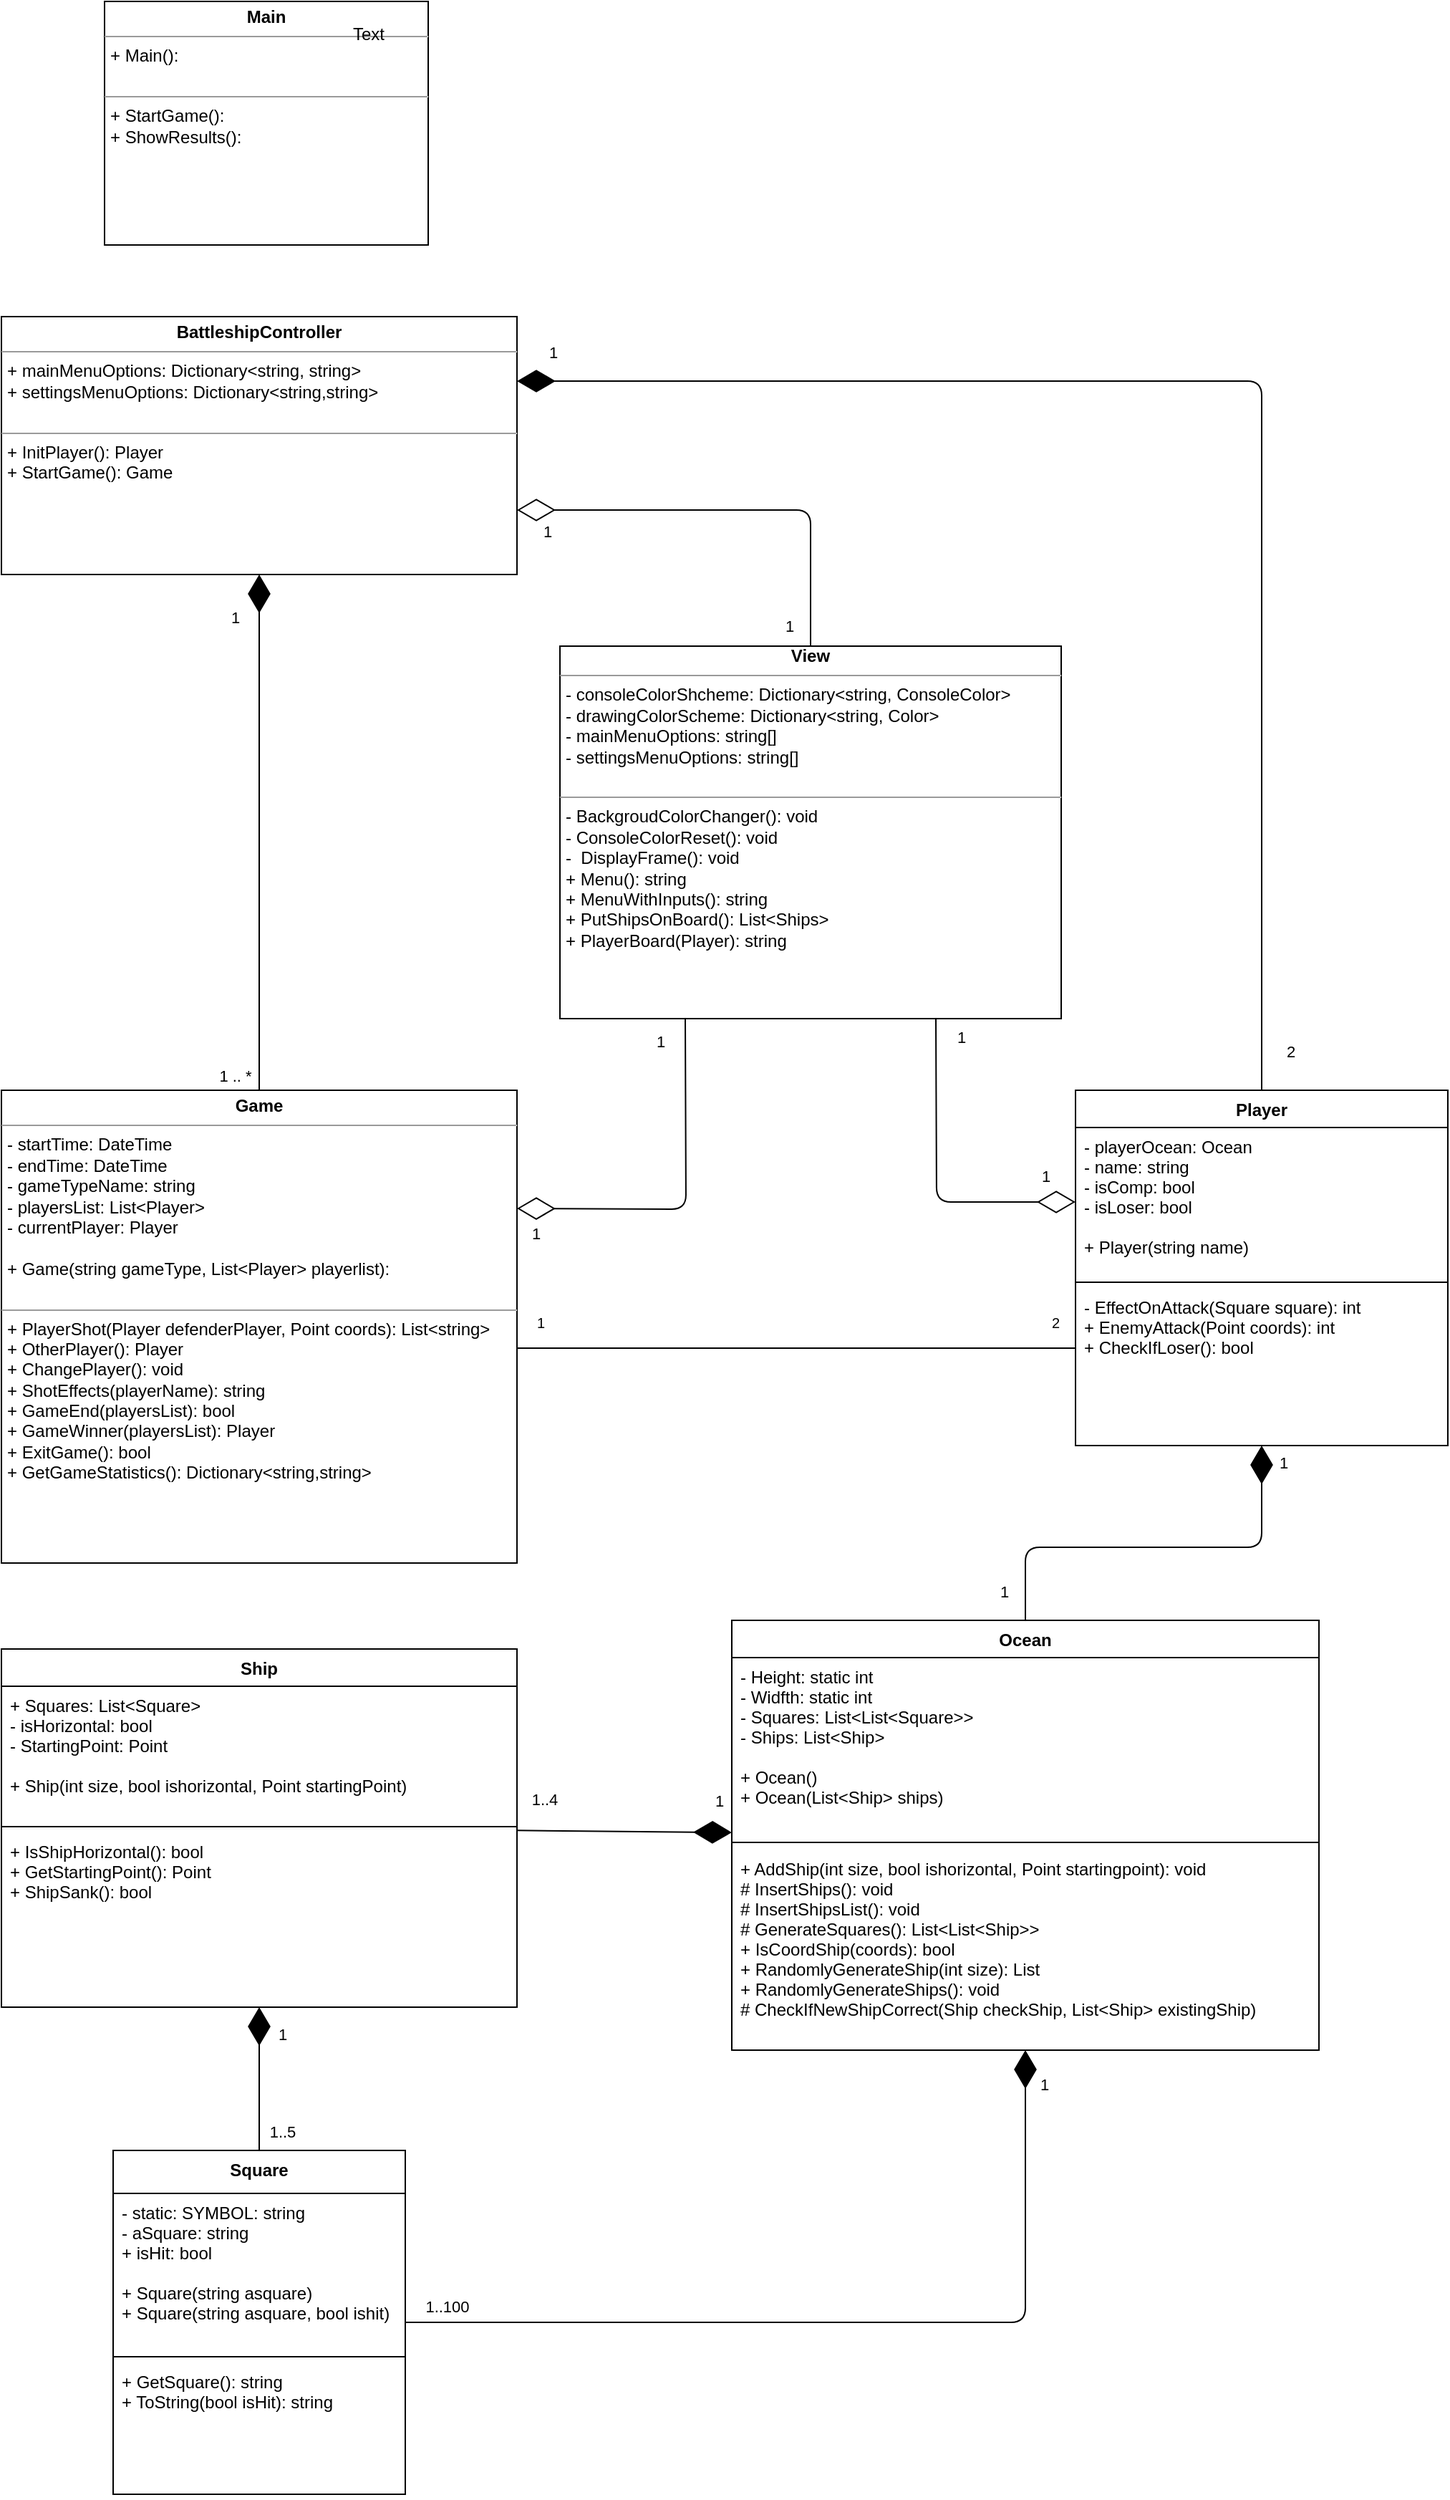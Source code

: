 <mxfile version="13.1.14" type="google"><diagram id="WqYm5joiSSUrJcI7V75g" name="Page-1"><mxGraphModel dx="1646" dy="2041" grid="1" gridSize="10" guides="1" tooltips="1" connect="1" arrows="1" fold="1" page="1" pageScale="1" pageWidth="827" pageHeight="1169" math="0" shadow="0"><root><mxCell id="0"/><mxCell id="1" parent="0"/><mxCell id="OBPzVOfb-bQkmEu8ad0c-3" value="&lt;p style=&quot;margin: 0px ; margin-top: 4px ; text-align: center&quot;&gt;&lt;b&gt;Game&lt;/b&gt;&lt;/p&gt;&lt;hr size=&quot;1&quot;&gt;&lt;p style=&quot;margin: 0px ; margin-left: 4px&quot;&gt;- startTime: DateTime&lt;/p&gt;&lt;p style=&quot;margin: 0px ; margin-left: 4px&quot;&gt;- endTime: DateTime&lt;/p&gt;&lt;p style=&quot;margin: 0px ; margin-left: 4px&quot;&gt;- gameTypeName: string&lt;/p&gt;&lt;p style=&quot;margin: 0px ; margin-left: 4px&quot;&gt;- playersList: List&amp;lt;Player&amp;gt;&lt;/p&gt;&lt;p style=&quot;margin: 0px ; margin-left: 4px&quot;&gt;- currentPlayer: Player&lt;br&gt;&lt;/p&gt;&lt;p style=&quot;margin: 0px ; margin-left: 4px&quot;&gt;&lt;br&gt;&lt;/p&gt;&lt;p style=&quot;margin: 0px ; margin-left: 4px&quot;&gt;+ Game(string gameType, List&amp;lt;Player&amp;gt; playerlist):&lt;br&gt;&lt;/p&gt;&lt;p style=&quot;margin: 0px ; margin-left: 4px&quot;&gt;&lt;br&gt;&lt;/p&gt;&lt;hr size=&quot;1&quot;&gt;&lt;p style=&quot;margin: 0px ; margin-left: 4px&quot;&gt;+ PlayerShot(Player defenderPlayer, Point coords): List&amp;lt;string&amp;gt;&lt;/p&gt;&lt;p style=&quot;margin: 0px ; margin-left: 4px&quot;&gt;+ OtherPlayer(): Player&lt;/p&gt;&lt;p style=&quot;margin: 0px ; margin-left: 4px&quot;&gt;+ ChangePlayer(): void&lt;br&gt;&lt;/p&gt;&lt;p style=&quot;margin: 0px ; margin-left: 4px&quot;&gt;+ ShotEffects(playerName): string&lt;/p&gt;&lt;p style=&quot;margin: 0px ; margin-left: 4px&quot;&gt;+ GameEnd(playersList): bool&lt;br&gt;&lt;/p&gt;&lt;p style=&quot;margin: 0px ; margin-left: 4px&quot;&gt;+ GameWinner(playersList): Player&lt;/p&gt;&lt;p style=&quot;margin: 0px ; margin-left: 4px&quot;&gt;+ ExitGame(): bool&lt;/p&gt;&lt;p style=&quot;margin: 0px ; margin-left: 4px&quot;&gt;+ GetGameStatistics(): Dictionary&amp;lt;string,string&amp;gt;&lt;br&gt;&lt;/p&gt;" style="verticalAlign=top;align=left;overflow=fill;fontSize=12;fontFamily=Helvetica;html=1;" parent="1" vertex="1"><mxGeometry x="120" y="-130" width="360" height="330" as="geometry"/></mxCell><mxCell id="OBPzVOfb-bQkmEu8ad0c-4" value="&lt;p style=&quot;margin: 0px ; margin-top: 4px ; text-align: center&quot;&gt;&lt;b&gt;Main&lt;/b&gt;&lt;/p&gt;&lt;hr size=&quot;1&quot;&gt;&lt;p style=&quot;margin: 0px ; margin-left: 4px&quot;&gt;+ Main():&lt;/p&gt;&lt;p style=&quot;margin: 0px ; margin-left: 4px&quot;&gt;&lt;br&gt;&lt;/p&gt;&lt;hr size=&quot;1&quot;&gt;&lt;p style=&quot;margin: 0px ; margin-left: 4px&quot;&gt;+ StartGame():&lt;/p&gt;&lt;p style=&quot;margin: 0px ; margin-left: 4px&quot;&gt;+ ShowResults():&lt;/p&gt;&lt;p style=&quot;margin: 0px ; margin-left: 4px&quot;&gt;&lt;br&gt;&lt;/p&gt;" style="verticalAlign=top;align=left;overflow=fill;fontSize=12;fontFamily=Helvetica;html=1;" parent="1" vertex="1"><mxGeometry x="192" y="-890" width="226" height="170" as="geometry"/></mxCell><mxCell id="q5IXd9piBRv_STmq5UXT-11" value="Text" style="text;html=1;align=center;verticalAlign=middle;resizable=0;points=[];autosize=1;" vertex="1" parent="OBPzVOfb-bQkmEu8ad0c-4"><mxGeometry x="163.5" y="13" width="40" height="20" as="geometry"/></mxCell><mxCell id="OBPzVOfb-bQkmEu8ad0c-5" value="&lt;div align=&quot;center&quot;&gt;&lt;b&gt;View&lt;/b&gt;&lt;/div&gt;&lt;hr size=&quot;1&quot;&gt;&lt;p style=&quot;margin: 0px ; margin-left: 4px&quot;&gt;- consoleColorShcheme: Dictionary&amp;lt;string, ConsoleColor&amp;gt;&lt;/p&gt;&lt;p style=&quot;margin: 0px ; margin-left: 4px&quot;&gt;- drawingColorScheme: Dictionary&amp;lt;string, Color&amp;gt;&lt;br&gt;&lt;/p&gt;&lt;p style=&quot;margin: 0px ; margin-left: 4px&quot;&gt;- mainMenuOptions: string[]&lt;/p&gt;&lt;p style=&quot;margin: 0px ; margin-left: 4px&quot;&gt;- settingsMenuOptions: string[]&lt;br&gt;&lt;/p&gt;&lt;p style=&quot;margin: 0px ; margin-left: 4px&quot;&gt;&lt;br&gt;&lt;/p&gt;&lt;hr size=&quot;1&quot;&gt;&lt;p style=&quot;margin: 0px ; margin-left: 4px&quot;&gt;- BackgroudColorChanger(): void&lt;/p&gt;&lt;p style=&quot;margin: 0px ; margin-left: 4px&quot;&gt;- ConsoleColorReset(): void&lt;/p&gt;&lt;p style=&quot;margin: 0px ; margin-left: 4px&quot;&gt;-&amp;nbsp; DisplayFrame(): void&lt;br&gt;&lt;/p&gt;&lt;p style=&quot;margin: 0px ; margin-left: 4px&quot;&gt;+ Menu(): string&lt;br&gt;&lt;/p&gt;&lt;p style=&quot;margin: 0px ; margin-left: 4px&quot;&gt;+ MenuWithInputs(): string&lt;br&gt;&lt;/p&gt;&lt;p style=&quot;margin: 0px ; margin-left: 4px&quot;&gt;+ PutShipsOnBoard(): List&amp;lt;Ships&amp;gt;&lt;/p&gt;&lt;p style=&quot;margin: 0px ; margin-left: 4px&quot;&gt;+ PlayerBoard(Player): string&lt;br&gt;&lt;/p&gt;" style="verticalAlign=top;align=left;overflow=fill;fontSize=12;fontFamily=Helvetica;html=1;" parent="1" vertex="1"><mxGeometry x="510" y="-440" width="350" height="260" as="geometry"/></mxCell><object label="" placeholders="1" id="75yQYSMLNMDLSjtFaGEJ-11"><mxCell style="endArrow=diamondThin;endFill=1;endSize=24;html=1;" parent="1" source="n3iTfuI_WsvS8ELYxzIs-9" target="n3iTfuI_WsvS8ELYxzIs-18" edge="1"><mxGeometry width="160" relative="1" as="geometry"><mxPoint x="540" y="600" as="sourcePoint"/><mxPoint x="700" y="600" as="targetPoint"/><Array as="points"><mxPoint x="835" y="730"/></Array></mxGeometry></mxCell></object><mxCell id="75yQYSMLNMDLSjtFaGEJ-12" value="1" style="edgeLabel;html=1;align=center;verticalAlign=middle;resizable=0;points=[];" parent="75yQYSMLNMDLSjtFaGEJ-11" vertex="1" connectable="0"><mxGeometry x="0.924" y="2" relative="1" as="geometry"><mxPoint x="14.87" as="offset"/></mxGeometry></mxCell><mxCell id="75yQYSMLNMDLSjtFaGEJ-13" value="1..100" style="edgeLabel;html=1;align=center;verticalAlign=middle;resizable=0;points=[];" parent="75yQYSMLNMDLSjtFaGEJ-11" vertex="1" connectable="0"><mxGeometry x="-0.958" relative="1" as="geometry"><mxPoint x="16.23" y="-11.54" as="offset"/></mxGeometry></mxCell><object label="" placeholders="1" id="75yQYSMLNMDLSjtFaGEJ-14"><mxCell style="endArrow=diamondThin;endFill=1;endSize=24;html=1;exitX=0.5;exitY=0;exitDx=0;exitDy=0;" parent="1" source="n3iTfuI_WsvS8ELYxzIs-9" target="_Z2gZEgd2pqQ_VvyHOUR-2" edge="1"><mxGeometry width="160" relative="1" as="geometry"><mxPoint x="220.0" y="583.66" as="sourcePoint"/><mxPoint x="392" y="450" as="targetPoint"/></mxGeometry></mxCell></object><mxCell id="75yQYSMLNMDLSjtFaGEJ-15" value="1" style="edgeLabel;html=1;align=center;verticalAlign=middle;resizable=0;points=[];" parent="75yQYSMLNMDLSjtFaGEJ-14" vertex="1" connectable="0"><mxGeometry x="0.924" y="2" relative="1" as="geometry"><mxPoint x="18" y="15" as="offset"/></mxGeometry></mxCell><mxCell id="75yQYSMLNMDLSjtFaGEJ-16" value="1..5" style="edgeLabel;html=1;align=center;verticalAlign=middle;resizable=0;points=[];" parent="75yQYSMLNMDLSjtFaGEJ-14" vertex="1" connectable="0"><mxGeometry x="-0.958" relative="1" as="geometry"><mxPoint x="16" y="-11.54" as="offset"/></mxGeometry></mxCell><object label="" placeholders="1" id="75yQYSMLNMDLSjtFaGEJ-17"><mxCell style="endArrow=diamondThin;endFill=1;endSize=24;html=1;" parent="1" source="_Z2gZEgd2pqQ_VvyHOUR-2" target="n3iTfuI_WsvS8ELYxzIs-18" edge="1"><mxGeometry width="160" relative="1" as="geometry"><mxPoint x="520" y="340" as="sourcePoint"/><mxPoint x="590" y="380" as="targetPoint"/></mxGeometry></mxCell></object><mxCell id="75yQYSMLNMDLSjtFaGEJ-18" value="1" style="edgeLabel;html=1;align=center;verticalAlign=middle;resizable=0;points=[];" parent="75yQYSMLNMDLSjtFaGEJ-17" vertex="1" connectable="0"><mxGeometry x="0.924" y="2" relative="1" as="geometry"><mxPoint x="-3.6" y="-20" as="offset"/></mxGeometry></mxCell><mxCell id="75yQYSMLNMDLSjtFaGEJ-19" value="1..4" style="edgeLabel;html=1;align=center;verticalAlign=middle;resizable=0;points=[];" parent="75yQYSMLNMDLSjtFaGEJ-17" vertex="1" connectable="0"><mxGeometry x="-0.958" relative="1" as="geometry"><mxPoint x="16" y="-22" as="offset"/></mxGeometry></mxCell><mxCell id="75yQYSMLNMDLSjtFaGEJ-20" style="edgeStyle=orthogonalEdgeStyle;rounded=1;orthogonalLoop=1;jettySize=auto;html=1;endFill=1;endArrow=diamondThin;endSize=24;exitX=0.5;exitY=0;exitDx=0;exitDy=0;" parent="1" source="n3iTfuI_WsvS8ELYxzIs-18" target="n3iTfuI_WsvS8ELYxzIs-22" edge="1"><mxGeometry relative="1" as="geometry"/></mxCell><mxCell id="75yQYSMLNMDLSjtFaGEJ-21" value="1" style="edgeLabel;html=1;align=center;verticalAlign=middle;resizable=0;points=[];" parent="75yQYSMLNMDLSjtFaGEJ-20" vertex="1" connectable="0"><mxGeometry x="0.921" y="1" relative="1" as="geometry"><mxPoint x="16" as="offset"/></mxGeometry></mxCell><mxCell id="75yQYSMLNMDLSjtFaGEJ-22" value="1" style="edgeLabel;html=1;align=center;verticalAlign=middle;resizable=0;points=[];" parent="75yQYSMLNMDLSjtFaGEJ-20" vertex="1" connectable="0"><mxGeometry x="-0.906" relative="1" as="geometry"><mxPoint x="-15" y="-6.29" as="offset"/></mxGeometry></mxCell><mxCell id="75yQYSMLNMDLSjtFaGEJ-23" value="" style="endArrow=none;html=1;edgeStyle=orthogonalEdgeStyle;" parent="1" source="OBPzVOfb-bQkmEu8ad0c-3" target="n3iTfuI_WsvS8ELYxzIs-22" edge="1"><mxGeometry relative="1" as="geometry"><mxPoint x="430" y="40" as="sourcePoint"/><mxPoint x="590" y="40" as="targetPoint"/><Array as="points"><mxPoint x="490" y="50"/><mxPoint x="490" y="50"/></Array></mxGeometry></mxCell><mxCell id="75yQYSMLNMDLSjtFaGEJ-24" value="1" style="resizable=0;html=1;align=left;verticalAlign=bottom;labelBackgroundColor=#ffffff;fontSize=10;" parent="75yQYSMLNMDLSjtFaGEJ-23" connectable="0" vertex="1"><mxGeometry x="-1" relative="1" as="geometry"><mxPoint x="11.5" y="-10" as="offset"/></mxGeometry></mxCell><mxCell id="75yQYSMLNMDLSjtFaGEJ-25" value="2" style="resizable=0;html=1;align=right;verticalAlign=bottom;labelBackgroundColor=#ffffff;fontSize=10;" parent="75yQYSMLNMDLSjtFaGEJ-23" connectable="0" vertex="1"><mxGeometry x="1" relative="1" as="geometry"><mxPoint x="-10.5" y="-10" as="offset"/></mxGeometry></mxCell><mxCell id="55NvqDnz5QuNAKNshnML-3" value="&lt;p style=&quot;margin: 0px ; margin-top: 4px ; text-align: center&quot;&gt;&lt;b&gt;BattleshipController&lt;/b&gt;&lt;br&gt;&lt;/p&gt;&lt;hr size=&quot;1&quot;&gt;&lt;p style=&quot;margin: 0px ; margin-left: 4px&quot;&gt;+ mainMenuOptions: Dictionary&amp;lt;string, string&amp;gt;&lt;/p&gt;&lt;p style=&quot;margin: 0px ; margin-left: 4px&quot;&gt;+ settingsMenuOptions: Dictionary&amp;lt;string,string&amp;gt;&lt;/p&gt;&lt;p style=&quot;margin: 0px ; margin-left: 4px&quot;&gt;&lt;br&gt;&lt;/p&gt;&lt;hr size=&quot;1&quot;&gt;&lt;p style=&quot;margin: 0px ; margin-left: 4px&quot;&gt;+ InitPlayer(): Player&lt;br&gt;&lt;/p&gt;&lt;p style=&quot;margin: 0px ; margin-left: 4px&quot;&gt;+ StartGame(): Game&lt;br&gt;&lt;/p&gt;" style="verticalAlign=top;align=left;overflow=fill;fontSize=12;fontFamily=Helvetica;html=1;" parent="1" vertex="1"><mxGeometry x="120" y="-670" width="360" height="180" as="geometry"/></mxCell><mxCell id="n3iTfuI_WsvS8ELYxzIs-18" value="Ocean" style="swimlane;fontStyle=1;align=center;verticalAlign=top;childLayout=stackLayout;horizontal=1;startSize=26;horizontalStack=0;resizeParent=1;resizeParentMax=0;resizeLast=0;collapsible=1;marginBottom=0;" parent="1" vertex="1"><mxGeometry x="630" y="240" width="410" height="300" as="geometry"/></mxCell><mxCell id="n3iTfuI_WsvS8ELYxzIs-19" value="- Height: static int&#xA;- Widfth: static int&#xA;- Squares: List&lt;List&lt;Square&gt;&gt;&#xA;- Ships: List&lt;Ship&gt; &#xA;&#xA;+ Ocean()&#xA;+ Ocean(List&lt;Ship&gt; ships)&#xA;&#xA;&#xA;&#xA;" style="text;strokeColor=none;fillColor=none;align=left;verticalAlign=top;spacingLeft=4;spacingRight=4;overflow=hidden;rotatable=0;points=[[0,0.5],[1,0.5]];portConstraint=eastwest;" parent="n3iTfuI_WsvS8ELYxzIs-18" vertex="1"><mxGeometry y="26" width="410" height="124" as="geometry"/></mxCell><mxCell id="n3iTfuI_WsvS8ELYxzIs-20" value="" style="line;strokeWidth=1;fillColor=none;align=left;verticalAlign=middle;spacingTop=-1;spacingLeft=3;spacingRight=3;rotatable=0;labelPosition=right;points=[];portConstraint=eastwest;" parent="n3iTfuI_WsvS8ELYxzIs-18" vertex="1"><mxGeometry y="150" width="410" height="10" as="geometry"/></mxCell><mxCell id="n3iTfuI_WsvS8ELYxzIs-21" value="+ AddShip(int size, bool ishorizontal, Point startingpoint): void&#xA;# InsertShips(): void&#xA;# InsertShipsList(): void&#xA;# GenerateSquares(): List&lt;List&lt;Ship&gt;&gt;&#xA;+ IsCoordShip(coords): bool&#xA;+ RandomlyGenerateShip(int size): List&#xA;+ RandomlyGenerateShips(): void&#xA;# CheckIfNewShipCorrect(Ship checkShip, List&lt;Ship&gt; existingShip)&#xA;&#xA;&#xA;" style="text;strokeColor=none;fillColor=none;align=left;verticalAlign=top;spacingLeft=4;spacingRight=4;overflow=hidden;rotatable=0;points=[[0,0.5],[1,0.5]];portConstraint=eastwest;" parent="n3iTfuI_WsvS8ELYxzIs-18" vertex="1"><mxGeometry y="160" width="410" height="140" as="geometry"/></mxCell><mxCell id="_Z2gZEgd2pqQ_VvyHOUR-2" value="Ship" style="swimlane;fontStyle=1;align=center;verticalAlign=top;childLayout=stackLayout;horizontal=1;startSize=26;horizontalStack=0;resizeParent=1;resizeParentMax=0;resizeLast=0;collapsible=1;marginBottom=0;strokeColor=#000000;" parent="1" vertex="1"><mxGeometry x="120" y="260" width="360" height="250" as="geometry"/></mxCell><mxCell id="_Z2gZEgd2pqQ_VvyHOUR-3" value="+ Squares: List&lt;Square&gt;&#xA;- isHorizontal: bool&#xA;- StartingPoint: Point&#xA;&#xA;+ Ship(int size, bool ishorizontal, Point startingPoint)" style="text;strokeColor=none;fillColor=none;align=left;verticalAlign=top;spacingLeft=4;spacingRight=4;overflow=hidden;rotatable=0;points=[[0,0.5],[1,0.5]];portConstraint=eastwest;" parent="_Z2gZEgd2pqQ_VvyHOUR-2" vertex="1"><mxGeometry y="26" width="360" height="94" as="geometry"/></mxCell><mxCell id="_Z2gZEgd2pqQ_VvyHOUR-4" value="" style="line;strokeWidth=1;fillColor=none;align=left;verticalAlign=middle;spacingTop=-1;spacingLeft=3;spacingRight=3;rotatable=0;labelPosition=right;points=[];portConstraint=eastwest;" parent="_Z2gZEgd2pqQ_VvyHOUR-2" vertex="1"><mxGeometry y="120" width="360" height="8" as="geometry"/></mxCell><mxCell id="_Z2gZEgd2pqQ_VvyHOUR-5" value="+ IsShipHorizontal(): bool&#xA;+ GetStartingPoint(): Point&#xA;+ ShipSank(): bool&#xA;" style="text;strokeColor=none;fillColor=none;align=left;verticalAlign=top;spacingLeft=4;spacingRight=4;overflow=hidden;rotatable=0;points=[[0,0.5],[1,0.5]];portConstraint=eastwest;" parent="_Z2gZEgd2pqQ_VvyHOUR-2" vertex="1"><mxGeometry y="128" width="360" height="122" as="geometry"/></mxCell><mxCell id="q5IXd9piBRv_STmq5UXT-3" value="" style="endArrow=diamondThin;endFill=1;endSize=24;html=1;" edge="1" parent="1" source="OBPzVOfb-bQkmEu8ad0c-3" target="55NvqDnz5QuNAKNshnML-3"><mxGeometry width="160" relative="1" as="geometry"><mxPoint x="510" y="-130" as="sourcePoint"/><mxPoint x="670" y="-130" as="targetPoint"/></mxGeometry></mxCell><mxCell id="q5IXd9piBRv_STmq5UXT-5" value="1" style="edgeLabel;html=1;align=center;verticalAlign=middle;resizable=0;points=[];" vertex="1" connectable="0" parent="q5IXd9piBRv_STmq5UXT-3"><mxGeometry x="0.836" y="-2" relative="1" as="geometry"><mxPoint x="-19.61" as="offset"/></mxGeometry></mxCell><mxCell id="q5IXd9piBRv_STmq5UXT-6" value="1 .. *" style="edgeLabel;html=1;align=center;verticalAlign=middle;resizable=0;points=[];" vertex="1" connectable="0" parent="q5IXd9piBRv_STmq5UXT-3"><mxGeometry x="-0.593" y="2" relative="1" as="geometry"><mxPoint x="-15.23" y="63.34" as="offset"/></mxGeometry></mxCell><mxCell id="q5IXd9piBRv_STmq5UXT-8" value="" style="endArrow=diamondThin;endFill=1;endSize=24;html=1;entryX=1;entryY=0.25;entryDx=0;entryDy=0;" edge="1" parent="1" source="n3iTfuI_WsvS8ELYxzIs-22" target="55NvqDnz5QuNAKNshnML-3"><mxGeometry width="160" relative="1" as="geometry"><mxPoint x="850" y="-300" as="sourcePoint"/><mxPoint x="690" y="-300" as="targetPoint"/><Array as="points"><mxPoint x="1000" y="-625"/></Array></mxGeometry></mxCell><mxCell id="q5IXd9piBRv_STmq5UXT-9" value="1" style="edgeLabel;html=1;align=center;verticalAlign=middle;resizable=0;points=[];" vertex="1" connectable="0" parent="q5IXd9piBRv_STmq5UXT-8"><mxGeometry x="0.952" y="-4" relative="1" as="geometry"><mxPoint y="-16" as="offset"/></mxGeometry></mxCell><mxCell id="q5IXd9piBRv_STmq5UXT-10" value="2" style="edgeLabel;html=1;align=center;verticalAlign=middle;resizable=0;points=[];" vertex="1" connectable="0" parent="q5IXd9piBRv_STmq5UXT-8"><mxGeometry x="-0.946" y="1" relative="1" as="geometry"><mxPoint x="21" as="offset"/></mxGeometry></mxCell><mxCell id="q5IXd9piBRv_STmq5UXT-13" value="" style="endArrow=diamondThin;endFill=0;endSize=24;html=1;entryX=1;entryY=0.25;entryDx=0;entryDy=0;exitX=0.25;exitY=1;exitDx=0;exitDy=0;" edge="1" parent="1" source="OBPzVOfb-bQkmEu8ad0c-5" target="OBPzVOfb-bQkmEu8ad0c-3"><mxGeometry width="160" relative="1" as="geometry"><mxPoint x="530" y="-120" as="sourcePoint"/><mxPoint x="690" y="-120" as="targetPoint"/><Array as="points"><mxPoint x="598" y="-47"/></Array></mxGeometry></mxCell><mxCell id="q5IXd9piBRv_STmq5UXT-14" value="1" style="edgeLabel;html=1;align=center;verticalAlign=middle;resizable=0;points=[];" vertex="1" connectable="0" parent="q5IXd9piBRv_STmq5UXT-13"><mxGeometry x="0.897" y="2" relative="1" as="geometry"><mxPoint y="15.45" as="offset"/></mxGeometry></mxCell><mxCell id="q5IXd9piBRv_STmq5UXT-15" value="1" style="edgeLabel;html=1;align=center;verticalAlign=middle;resizable=0;points=[];" vertex="1" connectable="0" parent="q5IXd9piBRv_STmq5UXT-13"><mxGeometry x="-0.878" y="5" relative="1" as="geometry"><mxPoint x="-22.56" as="offset"/></mxGeometry></mxCell><mxCell id="q5IXd9piBRv_STmq5UXT-16" value="" style="endArrow=diamondThin;endFill=0;endSize=24;html=1;entryX=0;entryY=0.5;entryDx=0;entryDy=0;exitX=0.75;exitY=1;exitDx=0;exitDy=0;" edge="1" parent="1" source="OBPzVOfb-bQkmEu8ad0c-5" target="n3iTfuI_WsvS8ELYxzIs-23"><mxGeometry width="160" relative="1" as="geometry"><mxPoint x="520" y="-120" as="sourcePoint"/><mxPoint x="680" y="-120" as="targetPoint"/><Array as="points"><mxPoint x="773" y="-52"/></Array></mxGeometry></mxCell><mxCell id="q5IXd9piBRv_STmq5UXT-17" value="1" style="edgeLabel;html=1;align=center;verticalAlign=middle;resizable=0;points=[];" vertex="1" connectable="0" parent="q5IXd9piBRv_STmq5UXT-16"><mxGeometry x="-0.89" y="1" relative="1" as="geometry"><mxPoint x="16.45" as="offset"/></mxGeometry></mxCell><mxCell id="q5IXd9piBRv_STmq5UXT-18" value="1" style="edgeLabel;html=1;align=center;verticalAlign=middle;resizable=0;points=[];" vertex="1" connectable="0" parent="q5IXd9piBRv_STmq5UXT-16"><mxGeometry x="0.812" relative="1" as="geometry"><mxPoint y="-18" as="offset"/></mxGeometry></mxCell><mxCell id="q5IXd9piBRv_STmq5UXT-19" value="" style="endArrow=diamondThin;endFill=0;endSize=24;html=1;entryX=1;entryY=0.75;entryDx=0;entryDy=0;exitX=0.5;exitY=0;exitDx=0;exitDy=0;" edge="1" parent="1" source="OBPzVOfb-bQkmEu8ad0c-5" target="55NvqDnz5QuNAKNshnML-3"><mxGeometry width="160" relative="1" as="geometry"><mxPoint x="590" y="-530" as="sourcePoint"/><mxPoint x="750" y="-530" as="targetPoint"/><Array as="points"><mxPoint x="685" y="-535"/></Array></mxGeometry></mxCell><mxCell id="q5IXd9piBRv_STmq5UXT-20" value="1" style="edgeLabel;html=1;align=center;verticalAlign=middle;resizable=0;points=[];" vertex="1" connectable="0" parent="q5IXd9piBRv_STmq5UXT-19"><mxGeometry x="0.859" y="3" relative="1" as="geometry"><mxPoint y="12" as="offset"/></mxGeometry></mxCell><mxCell id="q5IXd9piBRv_STmq5UXT-21" value="1" style="edgeLabel;html=1;align=center;verticalAlign=middle;resizable=0;points=[];" vertex="1" connectable="0" parent="q5IXd9piBRv_STmq5UXT-19"><mxGeometry x="-0.907" y="-2" relative="1" as="geometry"><mxPoint x="-17" as="offset"/></mxGeometry></mxCell><mxCell id="n3iTfuI_WsvS8ELYxzIs-22" value="Player" style="swimlane;fontStyle=1;align=center;verticalAlign=top;childLayout=stackLayout;horizontal=1;startSize=26;horizontalStack=0;resizeParent=1;resizeParentMax=0;resizeLast=0;collapsible=1;marginBottom=0;" parent="1" vertex="1"><mxGeometry x="870" y="-130" width="260" height="248" as="geometry"/></mxCell><mxCell id="n3iTfuI_WsvS8ELYxzIs-23" value="- playerOcean: Ocean&#xA;- name: string&#xA;- isComp: bool&#xA;- isLoser: bool&#xA;&#xA;+ Player(string name)&#xA;" style="text;strokeColor=none;fillColor=none;align=left;verticalAlign=top;spacingLeft=4;spacingRight=4;overflow=hidden;rotatable=0;points=[[0,0.5],[1,0.5]];portConstraint=eastwest;" parent="n3iTfuI_WsvS8ELYxzIs-22" vertex="1"><mxGeometry y="26" width="260" height="104" as="geometry"/></mxCell><mxCell id="n3iTfuI_WsvS8ELYxzIs-24" value="" style="line;strokeWidth=1;fillColor=none;align=left;verticalAlign=middle;spacingTop=-1;spacingLeft=3;spacingRight=3;rotatable=0;labelPosition=right;points=[];portConstraint=eastwest;" parent="n3iTfuI_WsvS8ELYxzIs-22" vertex="1"><mxGeometry y="130" width="260" height="8" as="geometry"/></mxCell><mxCell id="n3iTfuI_WsvS8ELYxzIs-25" value="- EffectOnAttack(Square square): int&#xA;+ EnemyAttack(Point coords): int&#xA;+ CheckIfLoser(): bool&#xA;" style="text;strokeColor=none;fillColor=none;align=left;verticalAlign=top;spacingLeft=4;spacingRight=4;overflow=hidden;rotatable=0;points=[[0,0.5],[1,0.5]];portConstraint=eastwest;" parent="n3iTfuI_WsvS8ELYxzIs-22" vertex="1"><mxGeometry y="138" width="260" height="110" as="geometry"/></mxCell><mxCell id="n3iTfuI_WsvS8ELYxzIs-9" value="Square" style="swimlane;fontStyle=1;align=center;verticalAlign=top;childLayout=stackLayout;horizontal=1;startSize=30;horizontalStack=0;resizeParent=1;resizeParentMax=0;resizeLast=0;collapsible=1;marginBottom=0;" parent="1" vertex="1"><mxGeometry x="198" y="610" width="204" height="240" as="geometry"/></mxCell><mxCell id="n3iTfuI_WsvS8ELYxzIs-10" value="- static: SYMBOL: string&#xA;- aSquare: string&#xA;+ isHit: bool&#xA;&#xA;+ Square(string asquare)&#xA;+ Square(string asquare, bool ishit)&#xA;&#xA;" style="text;strokeColor=none;fillColor=none;align=left;verticalAlign=top;spacingLeft=4;spacingRight=4;overflow=hidden;rotatable=0;points=[[0,0.5],[1,0.5]];portConstraint=eastwest;" parent="n3iTfuI_WsvS8ELYxzIs-9" vertex="1"><mxGeometry y="30" width="204" height="110" as="geometry"/></mxCell><mxCell id="n3iTfuI_WsvS8ELYxzIs-11" value="" style="line;strokeWidth=1;fillColor=none;align=left;verticalAlign=middle;spacingTop=-1;spacingLeft=3;spacingRight=3;rotatable=0;labelPosition=right;points=[];portConstraint=eastwest;" parent="n3iTfuI_WsvS8ELYxzIs-9" vertex="1"><mxGeometry y="140" width="204" height="8" as="geometry"/></mxCell><mxCell id="n3iTfuI_WsvS8ELYxzIs-12" value="+ GetSquare(): string&#xA;+ ToString(bool isHit): string&#xA;" style="text;strokeColor=none;fillColor=none;align=left;verticalAlign=top;spacingLeft=4;spacingRight=4;overflow=hidden;rotatable=0;points=[[0,0.5],[1,0.5]];portConstraint=eastwest;" parent="n3iTfuI_WsvS8ELYxzIs-9" vertex="1"><mxGeometry y="148" width="204" height="92" as="geometry"/></mxCell></root></mxGraphModel></diagram></mxfile>